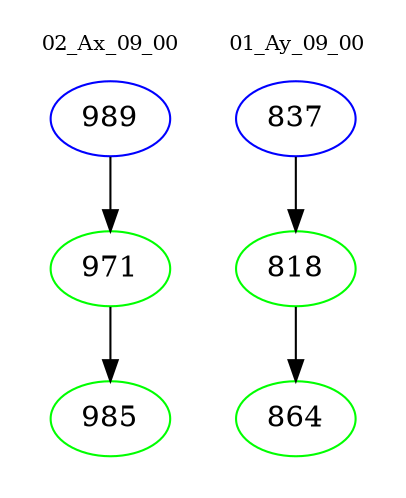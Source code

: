 digraph{
subgraph cluster_0 {
color = white
label = "02_Ax_09_00";
fontsize=10;
T0_989 [label="989", color="blue"]
T0_989 -> T0_971 [color="black"]
T0_971 [label="971", color="green"]
T0_971 -> T0_985 [color="black"]
T0_985 [label="985", color="green"]
}
subgraph cluster_1 {
color = white
label = "01_Ay_09_00";
fontsize=10;
T1_837 [label="837", color="blue"]
T1_837 -> T1_818 [color="black"]
T1_818 [label="818", color="green"]
T1_818 -> T1_864 [color="black"]
T1_864 [label="864", color="green"]
}
}
